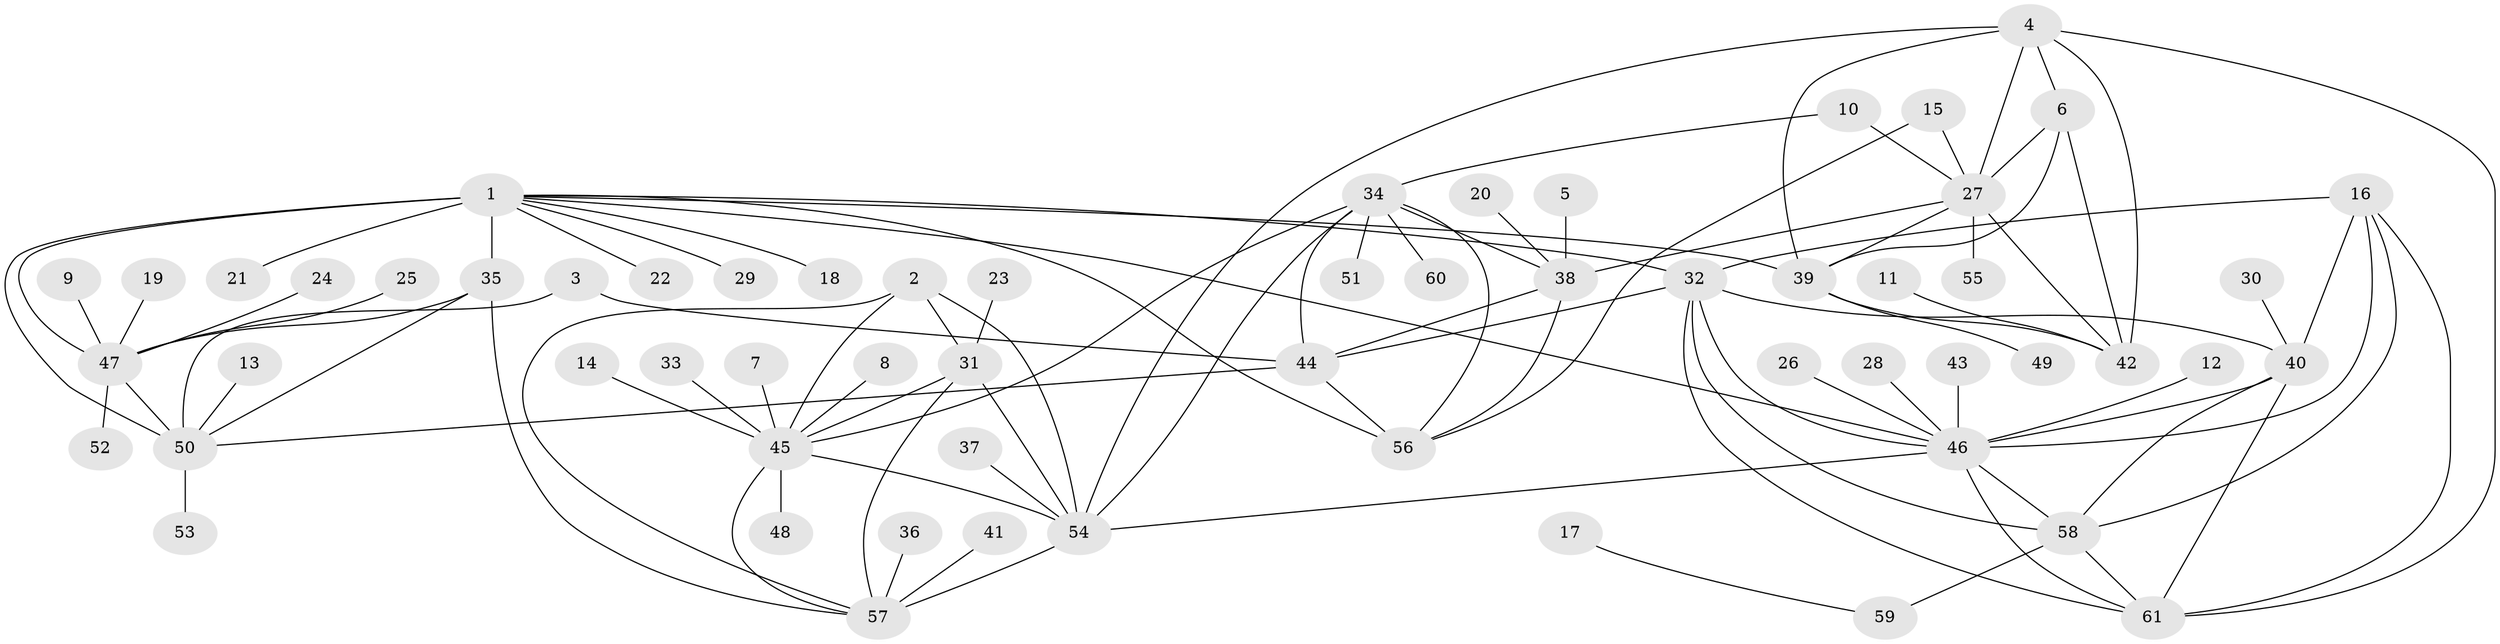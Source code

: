 // original degree distribution, {9: 0.024793388429752067, 7: 0.049586776859504134, 12: 0.008264462809917356, 8: 0.0743801652892562, 6: 0.03305785123966942, 11: 0.01652892561983471, 10: 0.01652892561983471, 13: 0.01652892561983471, 5: 0.008264462809917356, 2: 0.1487603305785124, 1: 0.5867768595041323, 3: 0.008264462809917356, 4: 0.008264462809917356}
// Generated by graph-tools (version 1.1) at 2025/26/03/09/25 03:26:47]
// undirected, 61 vertices, 100 edges
graph export_dot {
graph [start="1"]
  node [color=gray90,style=filled];
  1;
  2;
  3;
  4;
  5;
  6;
  7;
  8;
  9;
  10;
  11;
  12;
  13;
  14;
  15;
  16;
  17;
  18;
  19;
  20;
  21;
  22;
  23;
  24;
  25;
  26;
  27;
  28;
  29;
  30;
  31;
  32;
  33;
  34;
  35;
  36;
  37;
  38;
  39;
  40;
  41;
  42;
  43;
  44;
  45;
  46;
  47;
  48;
  49;
  50;
  51;
  52;
  53;
  54;
  55;
  56;
  57;
  58;
  59;
  60;
  61;
  1 -- 18 [weight=1.0];
  1 -- 21 [weight=1.0];
  1 -- 22 [weight=1.0];
  1 -- 29 [weight=1.0];
  1 -- 32 [weight=1.0];
  1 -- 35 [weight=3.0];
  1 -- 39 [weight=1.0];
  1 -- 46 [weight=1.0];
  1 -- 47 [weight=3.0];
  1 -- 50 [weight=3.0];
  1 -- 56 [weight=1.0];
  2 -- 31 [weight=1.0];
  2 -- 45 [weight=1.0];
  2 -- 54 [weight=2.0];
  2 -- 57 [weight=1.0];
  3 -- 44 [weight=1.0];
  3 -- 50 [weight=1.0];
  4 -- 6 [weight=2.0];
  4 -- 27 [weight=2.0];
  4 -- 39 [weight=2.0];
  4 -- 42 [weight=2.0];
  4 -- 54 [weight=1.0];
  4 -- 61 [weight=1.0];
  5 -- 38 [weight=1.0];
  6 -- 27 [weight=1.0];
  6 -- 39 [weight=1.0];
  6 -- 42 [weight=1.0];
  7 -- 45 [weight=1.0];
  8 -- 45 [weight=1.0];
  9 -- 47 [weight=1.0];
  10 -- 27 [weight=1.0];
  10 -- 34 [weight=1.0];
  11 -- 42 [weight=1.0];
  12 -- 46 [weight=1.0];
  13 -- 50 [weight=1.0];
  14 -- 45 [weight=1.0];
  15 -- 27 [weight=1.0];
  15 -- 56 [weight=1.0];
  16 -- 32 [weight=1.0];
  16 -- 40 [weight=1.0];
  16 -- 46 [weight=1.0];
  16 -- 58 [weight=1.0];
  16 -- 61 [weight=1.0];
  17 -- 59 [weight=1.0];
  19 -- 47 [weight=1.0];
  20 -- 38 [weight=1.0];
  23 -- 31 [weight=1.0];
  24 -- 47 [weight=1.0];
  25 -- 47 [weight=1.0];
  26 -- 46 [weight=1.0];
  27 -- 38 [weight=1.0];
  27 -- 39 [weight=1.0];
  27 -- 42 [weight=1.0];
  27 -- 55 [weight=1.0];
  28 -- 46 [weight=1.0];
  30 -- 40 [weight=1.0];
  31 -- 45 [weight=1.0];
  31 -- 54 [weight=2.0];
  31 -- 57 [weight=1.0];
  32 -- 40 [weight=1.0];
  32 -- 44 [weight=1.0];
  32 -- 46 [weight=1.0];
  32 -- 58 [weight=1.0];
  32 -- 61 [weight=1.0];
  33 -- 45 [weight=1.0];
  34 -- 38 [weight=1.0];
  34 -- 44 [weight=2.0];
  34 -- 45 [weight=1.0];
  34 -- 51 [weight=1.0];
  34 -- 54 [weight=1.0];
  34 -- 56 [weight=2.0];
  34 -- 60 [weight=1.0];
  35 -- 47 [weight=1.0];
  35 -- 50 [weight=1.0];
  35 -- 57 [weight=1.0];
  36 -- 57 [weight=1.0];
  37 -- 54 [weight=1.0];
  38 -- 44 [weight=2.0];
  38 -- 56 [weight=2.0];
  39 -- 42 [weight=1.0];
  39 -- 49 [weight=1.0];
  40 -- 46 [weight=1.0];
  40 -- 58 [weight=1.0];
  40 -- 61 [weight=1.0];
  41 -- 57 [weight=1.0];
  43 -- 46 [weight=1.0];
  44 -- 50 [weight=1.0];
  44 -- 56 [weight=4.0];
  45 -- 48 [weight=1.0];
  45 -- 54 [weight=2.0];
  45 -- 57 [weight=1.0];
  46 -- 54 [weight=1.0];
  46 -- 58 [weight=1.0];
  46 -- 61 [weight=1.0];
  47 -- 50 [weight=1.0];
  47 -- 52 [weight=1.0];
  50 -- 53 [weight=1.0];
  54 -- 57 [weight=2.0];
  58 -- 59 [weight=1.0];
  58 -- 61 [weight=1.0];
}
